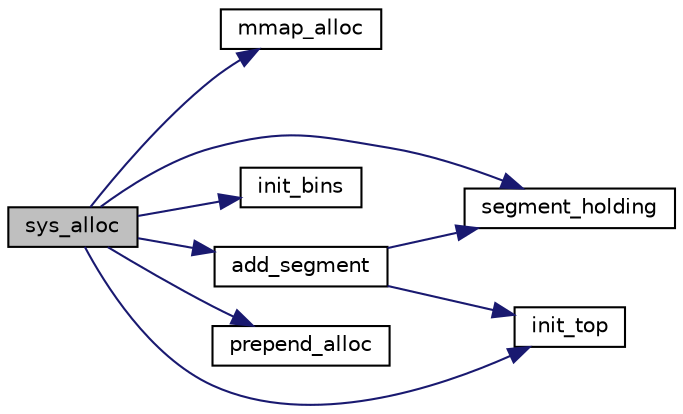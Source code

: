digraph "sys_alloc"
{
  edge [fontname="Helvetica",fontsize="10",labelfontname="Helvetica",labelfontsize="10"];
  node [fontname="Helvetica",fontsize="10",shape=record];
  rankdir="LR";
  Node1 [label="sys_alloc",height=0.2,width=0.4,color="black", fillcolor="grey75", style="filled", fontcolor="black"];
  Node1 -> Node2 [color="midnightblue",fontsize="10",style="solid",fontname="Helvetica"];
  Node2 [label="mmap_alloc",height=0.2,width=0.4,color="black", fillcolor="white", style="filled",URL="$dl__malloc_8c.html#a7fd01599d9d4726f71caf55b03e959ce"];
  Node1 -> Node3 [color="midnightblue",fontsize="10",style="solid",fontname="Helvetica"];
  Node3 [label="segment_holding",height=0.2,width=0.4,color="black", fillcolor="white", style="filled",URL="$dl__malloc_8c.html#adc1656892fa59cbd2e3b60a2608dfefc"];
  Node1 -> Node4 [color="midnightblue",fontsize="10",style="solid",fontname="Helvetica"];
  Node4 [label="init_bins",height=0.2,width=0.4,color="black", fillcolor="white", style="filled",URL="$dl__malloc_8c.html#a5609388ac4c1fc24595689b52c6698b9"];
  Node1 -> Node5 [color="midnightblue",fontsize="10",style="solid",fontname="Helvetica"];
  Node5 [label="init_top",height=0.2,width=0.4,color="black", fillcolor="white", style="filled",URL="$dl__malloc_8c.html#a09ce4644252dfd54eb489e77d0adfd20"];
  Node1 -> Node6 [color="midnightblue",fontsize="10",style="solid",fontname="Helvetica"];
  Node6 [label="prepend_alloc",height=0.2,width=0.4,color="black", fillcolor="white", style="filled",URL="$dl__malloc_8c.html#a79639440a484b16134373be86179551e"];
  Node1 -> Node7 [color="midnightblue",fontsize="10",style="solid",fontname="Helvetica"];
  Node7 [label="add_segment",height=0.2,width=0.4,color="black", fillcolor="white", style="filled",URL="$dl__malloc_8c.html#aecee517bb2a61c5b79a745f3e0b4aa86"];
  Node7 -> Node3 [color="midnightblue",fontsize="10",style="solid",fontname="Helvetica"];
  Node7 -> Node5 [color="midnightblue",fontsize="10",style="solid",fontname="Helvetica"];
}
